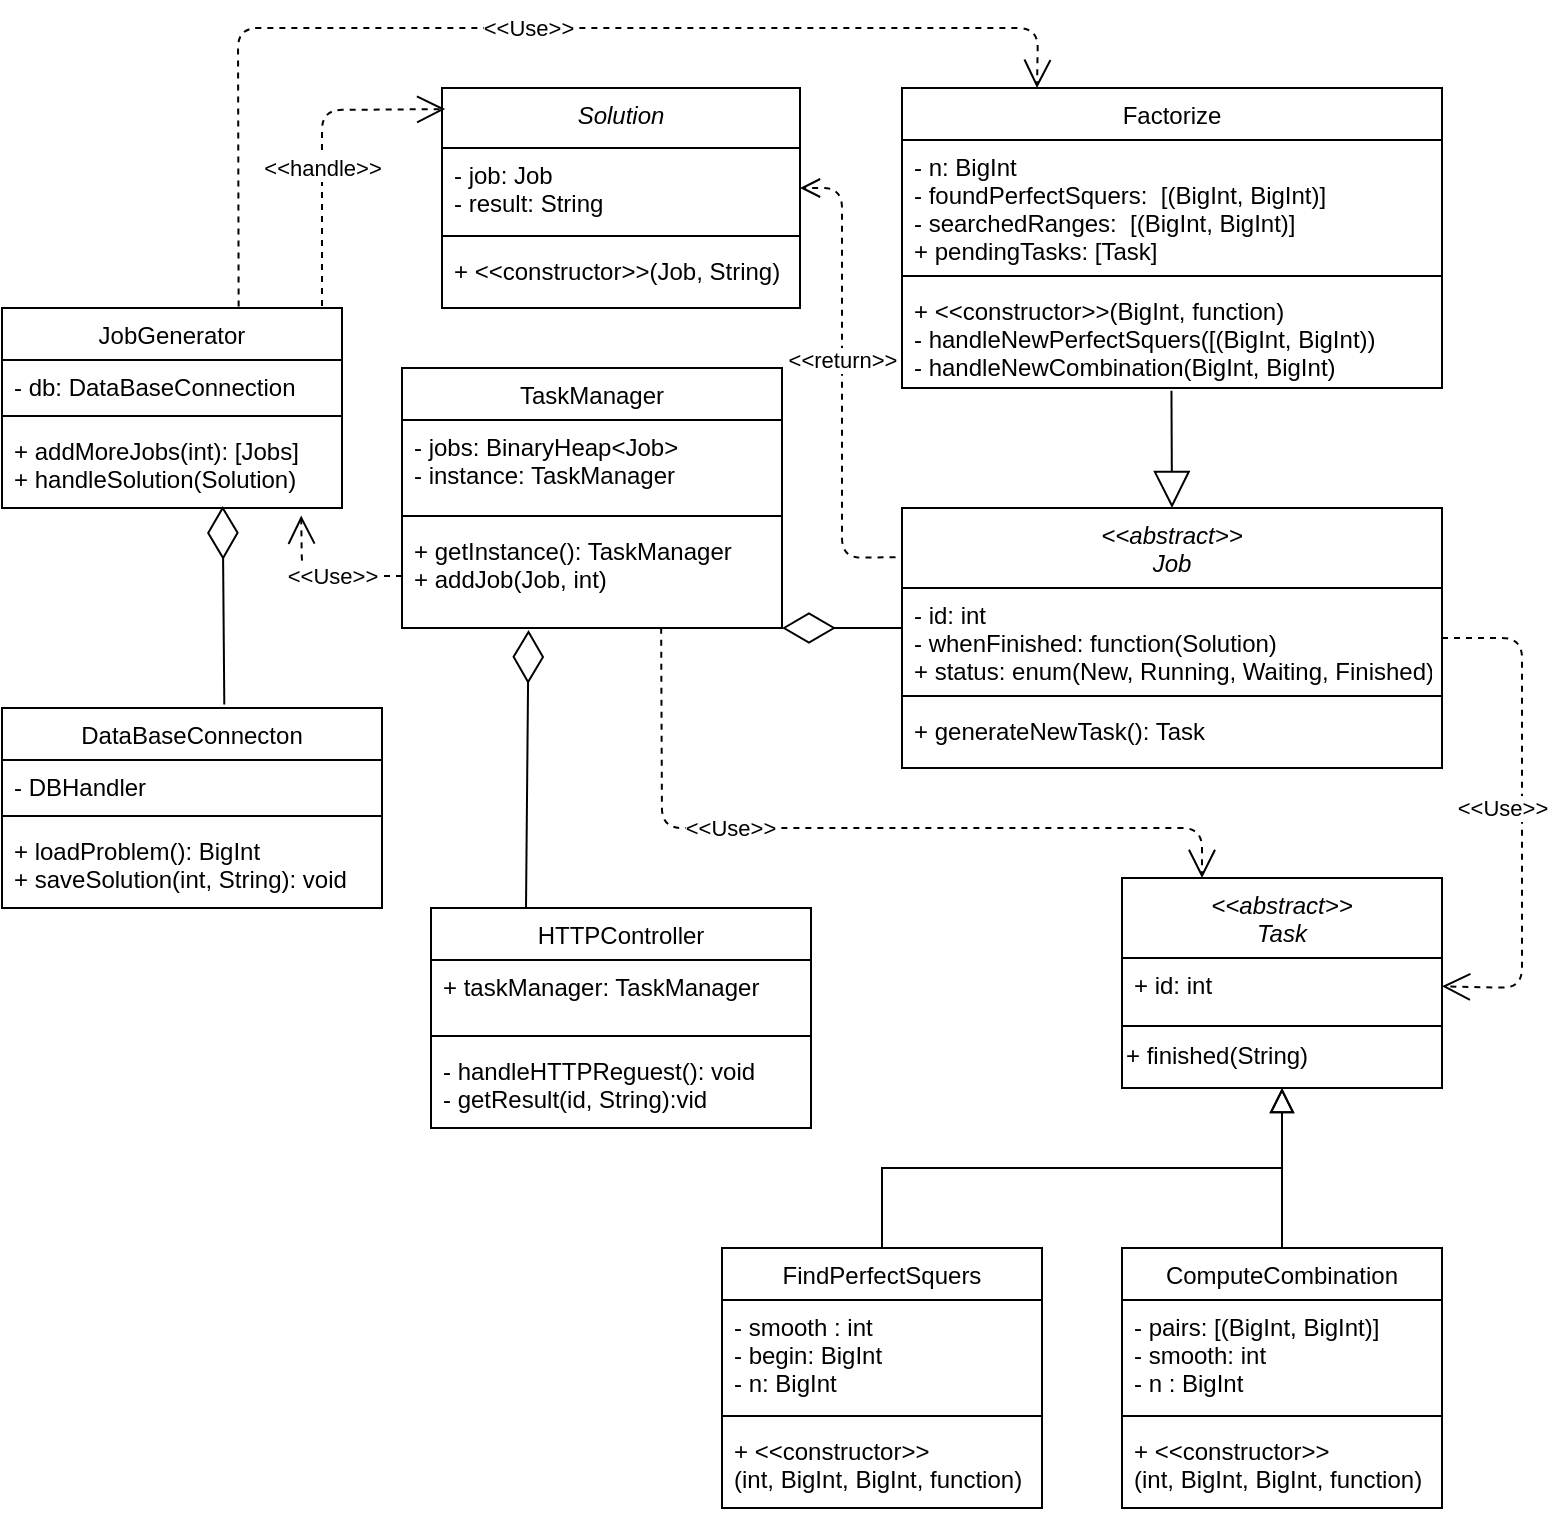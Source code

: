 <mxfile version="13.10.4" type="device"><diagram id="C5RBs43oDa-KdzZeNtuy" name="Page-1"><mxGraphModel dx="1038" dy="523" grid="1" gridSize="10" guides="1" tooltips="1" connect="1" arrows="1" fold="1" page="1" pageScale="1" pageWidth="827" pageHeight="1169" math="0" shadow="0"><root><mxCell id="WIyWlLk6GJQsqaUBKTNV-0"/><mxCell id="WIyWlLk6GJQsqaUBKTNV-1" parent="WIyWlLk6GJQsqaUBKTNV-0"/><mxCell id="zkfFHV4jXpPFQw0GAbJ--0" value="&lt;&lt;abstract&gt;&gt;&#10;Task" style="swimlane;fontStyle=2;align=center;verticalAlign=top;childLayout=stackLayout;horizontal=1;startSize=40;horizontalStack=0;resizeParent=1;resizeLast=0;collapsible=1;marginBottom=0;rounded=0;shadow=0;strokeWidth=1;" parent="WIyWlLk6GJQsqaUBKTNV-1" vertex="1"><mxGeometry x="610" y="465" width="160" height="105" as="geometry"><mxRectangle x="230" y="140" width="160" height="26" as="alternateBounds"/></mxGeometry></mxCell><mxCell id="zkfFHV4jXpPFQw0GAbJ--1" value="+ id: int" style="text;align=left;verticalAlign=top;spacingLeft=4;spacingRight=4;overflow=hidden;rotatable=0;points=[[0,0.5],[1,0.5]];portConstraint=eastwest;" parent="zkfFHV4jXpPFQw0GAbJ--0" vertex="1"><mxGeometry y="40" width="160" height="30" as="geometry"/></mxCell><mxCell id="zkfFHV4jXpPFQw0GAbJ--4" value="" style="line;html=1;strokeWidth=1;align=left;verticalAlign=middle;spacingTop=-1;spacingLeft=3;spacingRight=3;rotatable=0;labelPosition=right;points=[];portConstraint=eastwest;" parent="zkfFHV4jXpPFQw0GAbJ--0" vertex="1"><mxGeometry y="70" width="160" height="8" as="geometry"/></mxCell><mxCell id="Uj42pcdROdQPIsBmT_MH-8" value="+ finished(String)" style="text;html=1;strokeColor=none;fillColor=none;align=left;verticalAlign=middle;whiteSpace=wrap;rounded=0;" parent="zkfFHV4jXpPFQw0GAbJ--0" vertex="1"><mxGeometry y="78" width="160" height="22" as="geometry"/></mxCell><mxCell id="zkfFHV4jXpPFQw0GAbJ--6" value="FindPerfectSquers" style="swimlane;fontStyle=0;align=center;verticalAlign=top;childLayout=stackLayout;horizontal=1;startSize=26;horizontalStack=0;resizeParent=1;resizeLast=0;collapsible=1;marginBottom=0;rounded=0;shadow=0;strokeWidth=1;" parent="WIyWlLk6GJQsqaUBKTNV-1" vertex="1"><mxGeometry x="410" y="650" width="160" height="130" as="geometry"><mxRectangle x="130" y="380" width="160" height="26" as="alternateBounds"/></mxGeometry></mxCell><mxCell id="zkfFHV4jXpPFQw0GAbJ--7" value="- smooth : int&#10;- begin: BigInt&#10;- n: BigInt" style="text;align=left;verticalAlign=top;spacingLeft=4;spacingRight=4;overflow=hidden;rotatable=0;points=[[0,0.5],[1,0.5]];portConstraint=eastwest;" parent="zkfFHV4jXpPFQw0GAbJ--6" vertex="1"><mxGeometry y="26" width="160" height="54" as="geometry"/></mxCell><mxCell id="zkfFHV4jXpPFQw0GAbJ--9" value="" style="line;html=1;strokeWidth=1;align=left;verticalAlign=middle;spacingTop=-1;spacingLeft=3;spacingRight=3;rotatable=0;labelPosition=right;points=[];portConstraint=eastwest;" parent="zkfFHV4jXpPFQw0GAbJ--6" vertex="1"><mxGeometry y="80" width="160" height="8" as="geometry"/></mxCell><mxCell id="zkfFHV4jXpPFQw0GAbJ--10" value="+ &lt;&lt;constructor&gt;&gt;&#10;(int, BigInt, BigInt, function)&#10;" style="text;align=left;verticalAlign=top;spacingLeft=4;spacingRight=4;overflow=hidden;rotatable=0;points=[[0,0.5],[1,0.5]];portConstraint=eastwest;fontStyle=0" parent="zkfFHV4jXpPFQw0GAbJ--6" vertex="1"><mxGeometry y="88" width="160" height="42" as="geometry"/></mxCell><mxCell id="zkfFHV4jXpPFQw0GAbJ--12" value="" style="endArrow=block;endSize=10;endFill=0;shadow=0;strokeWidth=1;rounded=0;edgeStyle=elbowEdgeStyle;elbow=vertical;" parent="WIyWlLk6GJQsqaUBKTNV-1" source="zkfFHV4jXpPFQw0GAbJ--6" target="zkfFHV4jXpPFQw0GAbJ--0" edge="1"><mxGeometry width="160" relative="1" as="geometry"><mxPoint x="290" y="533" as="sourcePoint"/><mxPoint x="290" y="533" as="targetPoint"/></mxGeometry></mxCell><mxCell id="zkfFHV4jXpPFQw0GAbJ--13" value="ComputeCombination" style="swimlane;fontStyle=0;align=center;verticalAlign=top;childLayout=stackLayout;horizontal=1;startSize=26;horizontalStack=0;resizeParent=1;resizeLast=0;collapsible=1;marginBottom=0;rounded=0;shadow=0;strokeWidth=1;" parent="WIyWlLk6GJQsqaUBKTNV-1" vertex="1"><mxGeometry x="610" y="650" width="160" height="130" as="geometry"><mxRectangle x="340" y="380" width="170" height="26" as="alternateBounds"/></mxGeometry></mxCell><mxCell id="zkfFHV4jXpPFQw0GAbJ--14" value="- pairs: [(BigInt, BigInt)]&#10;- smooth: int&#10;- n : BigInt&#10;" style="text;align=left;verticalAlign=top;spacingLeft=4;spacingRight=4;overflow=hidden;rotatable=0;points=[[0,0.5],[1,0.5]];portConstraint=eastwest;" parent="zkfFHV4jXpPFQw0GAbJ--13" vertex="1"><mxGeometry y="26" width="160" height="54" as="geometry"/></mxCell><mxCell id="zkfFHV4jXpPFQw0GAbJ--15" value="" style="line;html=1;strokeWidth=1;align=left;verticalAlign=middle;spacingTop=-1;spacingLeft=3;spacingRight=3;rotatable=0;labelPosition=right;points=[];portConstraint=eastwest;" parent="zkfFHV4jXpPFQw0GAbJ--13" vertex="1"><mxGeometry y="80" width="160" height="8" as="geometry"/></mxCell><mxCell id="TNpgRUvPJ4tyzciIlh5Z-3" value="+ &lt;&lt;constructor&gt;&gt;&#10;(int, BigInt, BigInt, function)&#10;" style="text;align=left;verticalAlign=top;spacingLeft=4;spacingRight=4;overflow=hidden;rotatable=0;points=[[0,0.5],[1,0.5]];portConstraint=eastwest;fontStyle=0" parent="zkfFHV4jXpPFQw0GAbJ--13" vertex="1"><mxGeometry y="88" width="160" height="42" as="geometry"/></mxCell><mxCell id="zkfFHV4jXpPFQw0GAbJ--16" value="" style="endArrow=block;endSize=10;endFill=0;shadow=0;strokeWidth=1;rounded=0;edgeStyle=elbowEdgeStyle;elbow=vertical;" parent="WIyWlLk6GJQsqaUBKTNV-1" source="zkfFHV4jXpPFQw0GAbJ--13" target="zkfFHV4jXpPFQw0GAbJ--0" edge="1"><mxGeometry width="160" relative="1" as="geometry"><mxPoint x="300" y="703" as="sourcePoint"/><mxPoint x="400" y="601" as="targetPoint"/></mxGeometry></mxCell><mxCell id="TNpgRUvPJ4tyzciIlh5Z-12" value="Factorize" style="swimlane;fontStyle=0;align=center;verticalAlign=top;childLayout=stackLayout;horizontal=1;startSize=26;horizontalStack=0;resizeParent=1;resizeLast=0;collapsible=1;marginBottom=0;rounded=0;shadow=0;strokeWidth=1;" parent="WIyWlLk6GJQsqaUBKTNV-1" vertex="1"><mxGeometry x="500" y="70" width="270" height="150" as="geometry"><mxRectangle x="340" y="380" width="170" height="26" as="alternateBounds"/></mxGeometry></mxCell><mxCell id="TNpgRUvPJ4tyzciIlh5Z-13" value="- n: BigInt&#10;- foundPerfectSquers:  [(BigInt, BigInt)]&#10;- searchedRanges:  [(BigInt, BigInt)]&#10;+ pendingTasks: [Task]" style="text;align=left;verticalAlign=top;spacingLeft=4;spacingRight=4;overflow=hidden;rotatable=0;points=[[0,0.5],[1,0.5]];portConstraint=eastwest;" parent="TNpgRUvPJ4tyzciIlh5Z-12" vertex="1"><mxGeometry y="26" width="270" height="64" as="geometry"/></mxCell><mxCell id="TNpgRUvPJ4tyzciIlh5Z-14" value="" style="line;html=1;strokeWidth=1;align=left;verticalAlign=middle;spacingTop=-1;spacingLeft=3;spacingRight=3;rotatable=0;labelPosition=right;points=[];portConstraint=eastwest;" parent="TNpgRUvPJ4tyzciIlh5Z-12" vertex="1"><mxGeometry y="90" width="270" height="8" as="geometry"/></mxCell><mxCell id="TNpgRUvPJ4tyzciIlh5Z-15" value="+ &lt;&lt;constructor&gt;&gt;(BigInt, function)&#10;- handleNewPerfectSquers([(BigInt, BigInt))&#10;- handleNewCombination(BigInt, BigInt)" style="text;align=left;verticalAlign=top;spacingLeft=4;spacingRight=4;overflow=hidden;rotatable=0;points=[[0,0.5],[1,0.5]];portConstraint=eastwest;fontStyle=0" parent="TNpgRUvPJ4tyzciIlh5Z-12" vertex="1"><mxGeometry y="98" width="270" height="52" as="geometry"/></mxCell><mxCell id="TNpgRUvPJ4tyzciIlh5Z-20" value="&lt;&lt;abstract&gt;&gt;&#10;Job" style="swimlane;fontStyle=2;align=center;verticalAlign=top;childLayout=stackLayout;horizontal=1;startSize=40;horizontalStack=0;resizeParent=1;resizeLast=0;collapsible=1;marginBottom=0;rounded=0;shadow=0;strokeWidth=1;" parent="WIyWlLk6GJQsqaUBKTNV-1" vertex="1"><mxGeometry x="500" y="280" width="270" height="130" as="geometry"><mxRectangle x="230" y="140" width="160" height="26" as="alternateBounds"/></mxGeometry></mxCell><mxCell id="TNpgRUvPJ4tyzciIlh5Z-21" value="- id: int&#10;- whenFinished: function(Solution)&#10;+ status: enum(New, Running, Waiting, Finished)" style="text;align=left;verticalAlign=top;spacingLeft=4;spacingRight=4;overflow=hidden;rotatable=0;points=[[0,0.5],[1,0.5]];portConstraint=eastwest;" parent="TNpgRUvPJ4tyzciIlh5Z-20" vertex="1"><mxGeometry y="40" width="270" height="50" as="geometry"/></mxCell><mxCell id="TNpgRUvPJ4tyzciIlh5Z-22" value="" style="line;html=1;strokeWidth=1;align=left;verticalAlign=middle;spacingTop=-1;spacingLeft=3;spacingRight=3;rotatable=0;labelPosition=right;points=[];portConstraint=eastwest;" parent="TNpgRUvPJ4tyzciIlh5Z-20" vertex="1"><mxGeometry y="90" width="270" height="8" as="geometry"/></mxCell><mxCell id="TNpgRUvPJ4tyzciIlh5Z-23" value="+ generateNewTask(): Task" style="text;align=left;verticalAlign=top;spacingLeft=4;spacingRight=4;overflow=hidden;rotatable=0;points=[[0,0.5],[1,0.5]];portConstraint=eastwest;" parent="TNpgRUvPJ4tyzciIlh5Z-20" vertex="1"><mxGeometry y="98" width="270" as="geometry"/></mxCell><mxCell id="TNpgRUvPJ4tyzciIlh5Z-27" value="" style="endArrow=block;endSize=16;endFill=0;html=1;entryX=0.5;entryY=0;entryDx=0;entryDy=0;exitX=0.499;exitY=1.027;exitDx=0;exitDy=0;exitPerimeter=0;" parent="WIyWlLk6GJQsqaUBKTNV-1" source="TNpgRUvPJ4tyzciIlh5Z-15" target="TNpgRUvPJ4tyzciIlh5Z-20" edge="1"><mxGeometry y="-65" width="160" relative="1" as="geometry"><mxPoint x="600" y="240" as="sourcePoint"/><mxPoint x="789" y="110" as="targetPoint"/><mxPoint as="offset"/></mxGeometry></mxCell><mxCell id="TNpgRUvPJ4tyzciIlh5Z-28" value="Solution" style="swimlane;fontStyle=2;align=center;verticalAlign=top;childLayout=stackLayout;horizontal=1;startSize=30;horizontalStack=0;resizeParent=1;resizeLast=0;collapsible=1;marginBottom=0;rounded=0;shadow=0;strokeWidth=1;" parent="WIyWlLk6GJQsqaUBKTNV-1" vertex="1"><mxGeometry x="270" y="70" width="179" height="110" as="geometry"><mxRectangle x="230" y="140" width="160" height="26" as="alternateBounds"/></mxGeometry></mxCell><mxCell id="TNpgRUvPJ4tyzciIlh5Z-29" value="- job: Job&#10;- result: String" style="text;align=left;verticalAlign=top;spacingLeft=4;spacingRight=4;overflow=hidden;rotatable=0;points=[[0,0.5],[1,0.5]];portConstraint=eastwest;" parent="TNpgRUvPJ4tyzciIlh5Z-28" vertex="1"><mxGeometry y="30" width="179" height="40" as="geometry"/></mxCell><mxCell id="TNpgRUvPJ4tyzciIlh5Z-30" value="" style="line;html=1;strokeWidth=1;align=left;verticalAlign=middle;spacingTop=-1;spacingLeft=3;spacingRight=3;rotatable=0;labelPosition=right;points=[];portConstraint=eastwest;" parent="TNpgRUvPJ4tyzciIlh5Z-28" vertex="1"><mxGeometry y="70" width="179" height="8" as="geometry"/></mxCell><mxCell id="TNpgRUvPJ4tyzciIlh5Z-31" value="+ &lt;&lt;constructor&gt;&gt;(Job, String)" style="text;align=left;verticalAlign=top;spacingLeft=4;spacingRight=4;overflow=hidden;rotatable=0;points=[[0,0.5],[1,0.5]];portConstraint=eastwest;" parent="TNpgRUvPJ4tyzciIlh5Z-28" vertex="1"><mxGeometry y="78" width="179" height="22" as="geometry"/></mxCell><mxCell id="TNpgRUvPJ4tyzciIlh5Z-32" value="TaskManager" style="swimlane;fontStyle=0;align=center;verticalAlign=top;childLayout=stackLayout;horizontal=1;startSize=26;horizontalStack=0;resizeParent=1;resizeLast=0;collapsible=1;marginBottom=0;rounded=0;shadow=0;strokeWidth=1;" parent="WIyWlLk6GJQsqaUBKTNV-1" vertex="1"><mxGeometry x="250" y="210" width="190" height="130" as="geometry"><mxRectangle x="340" y="380" width="170" height="26" as="alternateBounds"/></mxGeometry></mxCell><mxCell id="TNpgRUvPJ4tyzciIlh5Z-33" value="- jobs: BinaryHeap&lt;Job&gt;&#10;- instance: TaskManager" style="text;align=left;verticalAlign=top;spacingLeft=4;spacingRight=4;overflow=hidden;rotatable=0;points=[[0,0.5],[1,0.5]];portConstraint=eastwest;" parent="TNpgRUvPJ4tyzciIlh5Z-32" vertex="1"><mxGeometry y="26" width="190" height="44" as="geometry"/></mxCell><mxCell id="TNpgRUvPJ4tyzciIlh5Z-34" value="" style="line;html=1;strokeWidth=1;align=left;verticalAlign=middle;spacingTop=-1;spacingLeft=3;spacingRight=3;rotatable=0;labelPosition=right;points=[];portConstraint=eastwest;" parent="TNpgRUvPJ4tyzciIlh5Z-32" vertex="1"><mxGeometry y="70" width="190" height="8" as="geometry"/></mxCell><mxCell id="TNpgRUvPJ4tyzciIlh5Z-35" value="+ getInstance(): TaskManager&#10;+ addJob(Job, int)&#10;" style="text;align=left;verticalAlign=top;spacingLeft=4;spacingRight=4;overflow=hidden;rotatable=0;points=[[0,0.5],[1,0.5]];portConstraint=eastwest;fontStyle=0" parent="TNpgRUvPJ4tyzciIlh5Z-32" vertex="1"><mxGeometry y="78" width="190" height="52" as="geometry"/></mxCell><mxCell id="TNpgRUvPJ4tyzciIlh5Z-36" value="&amp;lt;&amp;lt;return&amp;gt;&amp;gt;" style="html=1;verticalAlign=bottom;endArrow=open;dashed=1;endSize=8;exitX=-0.012;exitY=0.189;exitDx=0;exitDy=0;exitPerimeter=0;entryX=1;entryY=0.5;entryDx=0;entryDy=0;" parent="WIyWlLk6GJQsqaUBKTNV-1" source="TNpgRUvPJ4tyzciIlh5Z-20" target="TNpgRUvPJ4tyzciIlh5Z-29" edge="1"><mxGeometry relative="1" as="geometry"><mxPoint x="460" y="350" as="sourcePoint"/><mxPoint x="380" y="350" as="targetPoint"/><Array as="points"><mxPoint x="470" y="305"/><mxPoint x="470" y="120"/></Array></mxGeometry></mxCell><mxCell id="TNpgRUvPJ4tyzciIlh5Z-37" value="&amp;lt;&amp;lt;Use&amp;gt;&amp;gt;" style="endArrow=open;endSize=12;dashed=1;html=1;exitX=1;exitY=0.5;exitDx=0;exitDy=0;" parent="WIyWlLk6GJQsqaUBKTNV-1" source="TNpgRUvPJ4tyzciIlh5Z-21" target="zkfFHV4jXpPFQw0GAbJ--0" edge="1"><mxGeometry x="-0.02" y="-10" width="160" relative="1" as="geometry"><mxPoint x="697" y="410" as="sourcePoint"/><mxPoint x="500" y="390" as="targetPoint"/><Array as="points"><mxPoint x="810" y="345"/><mxPoint x="810" y="520"/></Array><mxPoint as="offset"/></mxGeometry></mxCell><mxCell id="TNpgRUvPJ4tyzciIlh5Z-38" value="DataBaseConnecton" style="swimlane;fontStyle=0;align=center;verticalAlign=top;childLayout=stackLayout;horizontal=1;startSize=26;horizontalStack=0;resizeParent=1;resizeLast=0;collapsible=1;marginBottom=0;rounded=0;shadow=0;strokeWidth=1;" parent="WIyWlLk6GJQsqaUBKTNV-1" vertex="1"><mxGeometry x="50" y="380" width="190" height="100" as="geometry"><mxRectangle x="340" y="380" width="170" height="26" as="alternateBounds"/></mxGeometry></mxCell><mxCell id="TNpgRUvPJ4tyzciIlh5Z-39" value="- DBHandler" style="text;align=left;verticalAlign=top;spacingLeft=4;spacingRight=4;overflow=hidden;rotatable=0;points=[[0,0.5],[1,0.5]];portConstraint=eastwest;" parent="TNpgRUvPJ4tyzciIlh5Z-38" vertex="1"><mxGeometry y="26" width="190" height="24" as="geometry"/></mxCell><mxCell id="TNpgRUvPJ4tyzciIlh5Z-40" value="" style="line;html=1;strokeWidth=1;align=left;verticalAlign=middle;spacingTop=-1;spacingLeft=3;spacingRight=3;rotatable=0;labelPosition=right;points=[];portConstraint=eastwest;" parent="TNpgRUvPJ4tyzciIlh5Z-38" vertex="1"><mxGeometry y="50" width="190" height="8" as="geometry"/></mxCell><mxCell id="TNpgRUvPJ4tyzciIlh5Z-41" value="+ loadProblem(): BigInt&#10;+ saveSolution(int, String): void" style="text;align=left;verticalAlign=top;spacingLeft=4;spacingRight=4;overflow=hidden;rotatable=0;points=[[0,0.5],[1,0.5]];portConstraint=eastwest;fontStyle=0" parent="TNpgRUvPJ4tyzciIlh5Z-38" vertex="1"><mxGeometry y="58" width="190" height="42" as="geometry"/></mxCell><mxCell id="TNpgRUvPJ4tyzciIlh5Z-42" value="" style="endArrow=diamondThin;endFill=0;endSize=24;html=1;" parent="WIyWlLk6GJQsqaUBKTNV-1" edge="1"><mxGeometry width="160" relative="1" as="geometry"><mxPoint x="500" y="340" as="sourcePoint"/><mxPoint x="440" y="340" as="targetPoint"/><Array as="points"/></mxGeometry></mxCell><mxCell id="TNpgRUvPJ4tyzciIlh5Z-44" value="&amp;lt;&amp;lt;Use&amp;gt;&amp;gt;" style="endArrow=open;endSize=12;dashed=1;html=1;exitX=0.682;exitY=0.997;exitDx=0;exitDy=0;exitPerimeter=0;entryX=0.25;entryY=0;entryDx=0;entryDy=0;" parent="WIyWlLk6GJQsqaUBKTNV-1" source="TNpgRUvPJ4tyzciIlh5Z-35" target="zkfFHV4jXpPFQw0GAbJ--0" edge="1"><mxGeometry x="-0.318" width="160" relative="1" as="geometry"><mxPoint x="310" y="390" as="sourcePoint"/><mxPoint x="459" y="440" as="targetPoint"/><Array as="points"><mxPoint x="380" y="440"/><mxPoint x="650" y="440"/></Array><mxPoint as="offset"/></mxGeometry></mxCell><mxCell id="TNpgRUvPJ4tyzciIlh5Z-45" value="" style="endArrow=diamondThin;endFill=0;endSize=24;html=1;entryX=0.649;entryY=0.976;entryDx=0;entryDy=0;entryPerimeter=0;exitX=0.585;exitY=-0.018;exitDx=0;exitDy=0;exitPerimeter=0;" parent="WIyWlLk6GJQsqaUBKTNV-1" source="TNpgRUvPJ4tyzciIlh5Z-38" target="TNpgRUvPJ4tyzciIlh5Z-49" edge="1"><mxGeometry width="160" relative="1" as="geometry"><mxPoint x="160" y="370" as="sourcePoint"/><mxPoint x="148" y="310" as="targetPoint"/><Array as="points"/></mxGeometry></mxCell><mxCell id="TNpgRUvPJ4tyzciIlh5Z-46" value="JobGenerator" style="swimlane;fontStyle=0;align=center;verticalAlign=top;childLayout=stackLayout;horizontal=1;startSize=26;horizontalStack=0;resizeParent=1;resizeLast=0;collapsible=1;marginBottom=0;rounded=0;shadow=0;strokeWidth=1;" parent="WIyWlLk6GJQsqaUBKTNV-1" vertex="1"><mxGeometry x="50" y="180" width="170" height="100" as="geometry"><mxRectangle x="340" y="380" width="170" height="26" as="alternateBounds"/></mxGeometry></mxCell><mxCell id="TNpgRUvPJ4tyzciIlh5Z-47" value="- db: DataBaseConnection&#10;" style="text;align=left;verticalAlign=top;spacingLeft=4;spacingRight=4;overflow=hidden;rotatable=0;points=[[0,0.5],[1,0.5]];portConstraint=eastwest;" parent="TNpgRUvPJ4tyzciIlh5Z-46" vertex="1"><mxGeometry y="26" width="170" height="24" as="geometry"/></mxCell><mxCell id="TNpgRUvPJ4tyzciIlh5Z-48" value="" style="line;html=1;strokeWidth=1;align=left;verticalAlign=middle;spacingTop=-1;spacingLeft=3;spacingRight=3;rotatable=0;labelPosition=right;points=[];portConstraint=eastwest;" parent="TNpgRUvPJ4tyzciIlh5Z-46" vertex="1"><mxGeometry y="50" width="170" height="8" as="geometry"/></mxCell><mxCell id="TNpgRUvPJ4tyzciIlh5Z-49" value="+ addMoreJobs(int): [Jobs]&#10;+ handleSolution(Solution)&#10;" style="text;align=left;verticalAlign=top;spacingLeft=4;spacingRight=4;overflow=hidden;rotatable=0;points=[[0,0.5],[1,0.5]];portConstraint=eastwest;fontStyle=0" parent="TNpgRUvPJ4tyzciIlh5Z-46" vertex="1"><mxGeometry y="58" width="170" height="42" as="geometry"/></mxCell><mxCell id="TNpgRUvPJ4tyzciIlh5Z-51" value="&amp;lt;&amp;lt;Use&amp;gt;&amp;gt;" style="endArrow=open;endSize=12;dashed=1;html=1;exitX=0.696;exitY=-0.008;exitDx=0;exitDy=0;exitPerimeter=0;entryX=0.25;entryY=0;entryDx=0;entryDy=0;" parent="WIyWlLk6GJQsqaUBKTNV-1" source="TNpgRUvPJ4tyzciIlh5Z-46" target="TNpgRUvPJ4tyzciIlh5Z-12" edge="1"><mxGeometry width="160" relative="1" as="geometry"><mxPoint x="390" y="80" as="sourcePoint"/><mxPoint x="550" y="80" as="targetPoint"/><Array as="points"><mxPoint x="168" y="40"/><mxPoint x="568" y="40"/></Array></mxGeometry></mxCell><mxCell id="TNpgRUvPJ4tyzciIlh5Z-52" value="&amp;lt;&amp;lt;handle&amp;gt;&amp;gt;" style="endArrow=open;endSize=12;dashed=1;html=1;entryX=0.009;entryY=0.096;entryDx=0;entryDy=0;entryPerimeter=0;" parent="WIyWlLk6GJQsqaUBKTNV-1" target="TNpgRUvPJ4tyzciIlh5Z-28" edge="1"><mxGeometry x="-0.133" width="160" relative="1" as="geometry"><mxPoint x="210" y="179" as="sourcePoint"/><mxPoint x="260" y="344" as="targetPoint"/><Array as="points"><mxPoint x="210" y="81"/></Array><mxPoint as="offset"/></mxGeometry></mxCell><mxCell id="Uj42pcdROdQPIsBmT_MH-0" value="HTTPController" style="swimlane;fontStyle=0;align=center;verticalAlign=top;childLayout=stackLayout;horizontal=1;startSize=26;horizontalStack=0;resizeParent=1;resizeLast=0;collapsible=1;marginBottom=0;rounded=0;shadow=0;strokeWidth=1;" parent="WIyWlLk6GJQsqaUBKTNV-1" vertex="1"><mxGeometry x="264.5" y="480" width="190" height="110" as="geometry"><mxRectangle x="340" y="380" width="170" height="26" as="alternateBounds"/></mxGeometry></mxCell><mxCell id="Uj42pcdROdQPIsBmT_MH-1" value="+ taskManager: TaskManager" style="text;align=left;verticalAlign=top;spacingLeft=4;spacingRight=4;overflow=hidden;rotatable=0;points=[[0,0.5],[1,0.5]];portConstraint=eastwest;" parent="Uj42pcdROdQPIsBmT_MH-0" vertex="1"><mxGeometry y="26" width="190" height="34" as="geometry"/></mxCell><mxCell id="Uj42pcdROdQPIsBmT_MH-2" value="" style="line;html=1;strokeWidth=1;align=left;verticalAlign=middle;spacingTop=-1;spacingLeft=3;spacingRight=3;rotatable=0;labelPosition=right;points=[];portConstraint=eastwest;" parent="Uj42pcdROdQPIsBmT_MH-0" vertex="1"><mxGeometry y="60" width="190" height="8" as="geometry"/></mxCell><mxCell id="Uj42pcdROdQPIsBmT_MH-3" value="- handleHTTPReguest(): void&#10;- getResult(id, String):vid" style="text;align=left;verticalAlign=top;spacingLeft=4;spacingRight=4;overflow=hidden;rotatable=0;points=[[0,0.5],[1,0.5]];portConstraint=eastwest;fontStyle=0" parent="Uj42pcdROdQPIsBmT_MH-0" vertex="1"><mxGeometry y="68" width="190" height="42" as="geometry"/></mxCell><mxCell id="Uj42pcdROdQPIsBmT_MH-9" value="" style="endArrow=diamondThin;endFill=0;endSize=24;html=1;exitX=0.25;exitY=0;exitDx=0;exitDy=0;entryX=0.333;entryY=1.019;entryDx=0;entryDy=0;entryPerimeter=0;" parent="WIyWlLk6GJQsqaUBKTNV-1" source="Uj42pcdROdQPIsBmT_MH-0" target="TNpgRUvPJ4tyzciIlh5Z-35" edge="1"><mxGeometry width="160" relative="1" as="geometry"><mxPoint x="350" y="390" as="sourcePoint"/><mxPoint x="290" y="390" as="targetPoint"/><Array as="points"/></mxGeometry></mxCell><mxCell id="TNpgRUvPJ4tyzciIlh5Z-50" value="&amp;lt;&amp;lt;Use&amp;gt;&amp;gt;" style="endArrow=open;endSize=12;dashed=1;html=1;exitX=0;exitY=0.5;exitDx=0;exitDy=0;entryX=0.88;entryY=1.09;entryDx=0;entryDy=0;entryPerimeter=0;" parent="WIyWlLk6GJQsqaUBKTNV-1" source="TNpgRUvPJ4tyzciIlh5Z-35" target="TNpgRUvPJ4tyzciIlh5Z-49" edge="1"><mxGeometry x="-0.133" width="160" relative="1" as="geometry"><mxPoint x="162.29" y="310.004" as="sourcePoint"/><mxPoint x="227.71" y="392.22" as="targetPoint"/><Array as="points"><mxPoint x="200" y="314"/></Array><mxPoint as="offset"/></mxGeometry></mxCell></root></mxGraphModel></diagram></mxfile>